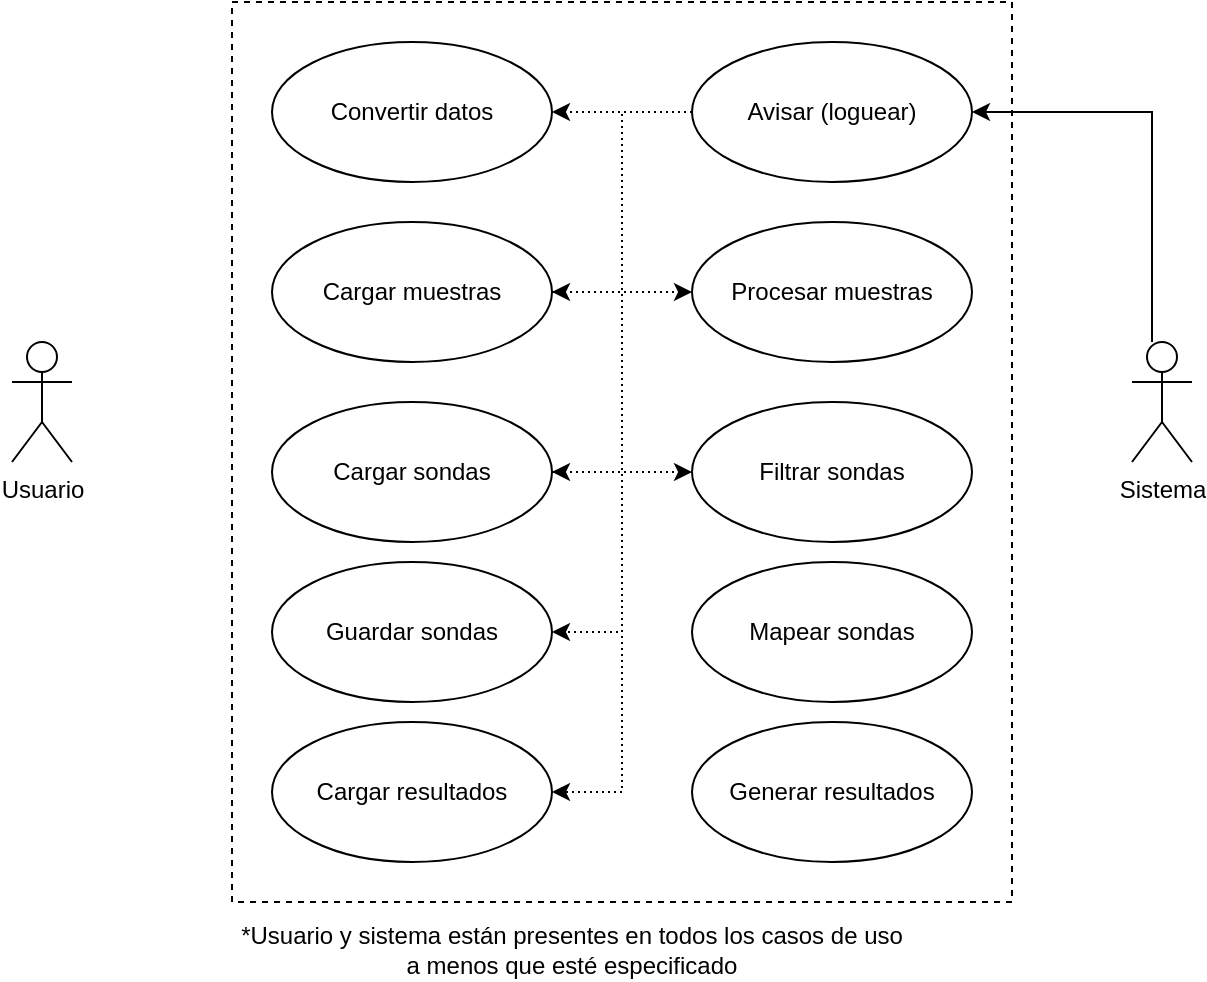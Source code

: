 <mxfile version="21.3.7" type="google">
  <diagram name="Página-1" id="R95nYsYYiMNeMXYoWrTs">
    <mxGraphModel grid="1" page="1" gridSize="10" guides="1" tooltips="1" connect="1" arrows="1" fold="1" pageScale="1" pageWidth="827" pageHeight="1169" math="0" shadow="0">
      <root>
        <mxCell id="0" />
        <mxCell id="1" parent="0" />
        <mxCell id="nFpcpEc9JABC4BX-4DVB-32" style="edgeStyle=orthogonalEdgeStyle;rounded=0;orthogonalLoop=1;jettySize=auto;html=1;dashed=1;dashPattern=1 2;" edge="1" parent="1" source="nFpcpEc9JABC4BX-4DVB-19" target="nFpcpEc9JABC4BX-4DVB-1">
          <mxGeometry relative="1" as="geometry" />
        </mxCell>
        <mxCell id="i8mLh2G2zFsKXM1E0jvs-5" value="" style="text;strokeColor=default;fillColor=none;align=left;verticalAlign=middle;spacingTop=-1;spacingLeft=4;spacingRight=4;rotatable=0;labelPosition=right;points=[];portConstraint=eastwest;strokeWidth=1;dashed=1;" vertex="1" parent="1">
          <mxGeometry x="210" y="50" width="390" height="450" as="geometry" />
        </mxCell>
        <mxCell id="i8mLh2G2zFsKXM1E0jvs-1" value="Usuario" style="shape=umlActor;verticalLabelPosition=bottom;verticalAlign=top;html=1;" vertex="1" parent="1">
          <mxGeometry x="100" y="220" width="30" height="60" as="geometry" />
        </mxCell>
        <mxCell id="i8mLh2G2zFsKXM1E0jvs-2" value="Convertir datos" style="ellipse;whiteSpace=wrap;html=1;" vertex="1" parent="1">
          <mxGeometry x="230" y="70" width="140" height="70" as="geometry" />
        </mxCell>
        <mxCell id="i8mLh2G2zFsKXM1E0jvs-3" value="Procesar muestras" style="ellipse;whiteSpace=wrap;html=1;" vertex="1" parent="1">
          <mxGeometry x="440" y="160" width="140" height="70" as="geometry" />
        </mxCell>
        <mxCell id="i8mLh2G2zFsKXM1E0jvs-4" value="Guardar sondas" style="ellipse;whiteSpace=wrap;html=1;" vertex="1" parent="1">
          <mxGeometry x="230" y="330" width="140" height="70" as="geometry" />
        </mxCell>
        <mxCell id="nFpcpEc9JABC4BX-4DVB-20" style="edgeStyle=orthogonalEdgeStyle;rounded=0;orthogonalLoop=1;jettySize=auto;html=1;" edge="1" parent="1" source="i8mLh2G2zFsKXM1E0jvs-6" target="nFpcpEc9JABC4BX-4DVB-15">
          <mxGeometry relative="1" as="geometry">
            <Array as="points">
              <mxPoint x="670" y="105" />
            </Array>
          </mxGeometry>
        </mxCell>
        <mxCell id="i8mLh2G2zFsKXM1E0jvs-6" value="Sistema" style="shape=umlActor;verticalLabelPosition=bottom;verticalAlign=top;html=1;" vertex="1" parent="1">
          <mxGeometry x="660" y="220" width="30" height="60" as="geometry" />
        </mxCell>
        <mxCell id="nFpcpEc9JABC4BX-4DVB-1" value="Filtrar sondas" style="ellipse;whiteSpace=wrap;html=1;" vertex="1" parent="1">
          <mxGeometry x="440" y="250" width="140" height="70" as="geometry" />
        </mxCell>
        <mxCell id="nFpcpEc9JABC4BX-4DVB-2" value="Cargar resultados" style="ellipse;whiteSpace=wrap;html=1;" vertex="1" parent="1">
          <mxGeometry x="230" y="410" width="140" height="70" as="geometry" />
        </mxCell>
        <mxCell id="nFpcpEc9JABC4BX-4DVB-3" value="Generar resultados" style="ellipse;whiteSpace=wrap;html=1;" vertex="1" parent="1">
          <mxGeometry x="440" y="410" width="140" height="70" as="geometry" />
        </mxCell>
        <mxCell id="nFpcpEc9JABC4BX-4DVB-14" value="*Usuario y sistema están presentes en todos los casos de uso&lt;br&gt;a menos que esté especificado" style="text;html=1;strokeColor=none;fillColor=none;align=center;verticalAlign=middle;whiteSpace=wrap;rounded=0;" vertex="1" parent="1">
          <mxGeometry x="210" y="509" width="340" height="30" as="geometry" />
        </mxCell>
        <mxCell id="nFpcpEc9JABC4BX-4DVB-33" style="edgeStyle=orthogonalEdgeStyle;rounded=0;orthogonalLoop=1;jettySize=auto;html=1;dashed=1;dashPattern=1 2;" edge="1" parent="1" source="nFpcpEc9JABC4BX-4DVB-18" target="i8mLh2G2zFsKXM1E0jvs-3">
          <mxGeometry relative="1" as="geometry" />
        </mxCell>
        <mxCell id="nFpcpEc9JABC4BX-4DVB-21" style="edgeStyle=orthogonalEdgeStyle;rounded=0;orthogonalLoop=1;jettySize=auto;html=1;entryX=1;entryY=0.5;entryDx=0;entryDy=0;dashed=1;dashPattern=1 2;" edge="1" parent="1" source="nFpcpEc9JABC4BX-4DVB-15" target="i8mLh2G2zFsKXM1E0jvs-2">
          <mxGeometry relative="1" as="geometry" />
        </mxCell>
        <mxCell id="nFpcpEc9JABC4BX-4DVB-22" style="edgeStyle=orthogonalEdgeStyle;rounded=0;orthogonalLoop=1;jettySize=auto;html=1;entryX=1;entryY=0.5;entryDx=0;entryDy=0;dashed=1;dashPattern=1 2;" edge="1" parent="1" source="nFpcpEc9JABC4BX-4DVB-15" target="nFpcpEc9JABC4BX-4DVB-18">
          <mxGeometry relative="1" as="geometry" />
        </mxCell>
        <mxCell id="nFpcpEc9JABC4BX-4DVB-25" style="edgeStyle=orthogonalEdgeStyle;rounded=0;orthogonalLoop=1;jettySize=auto;html=1;entryX=1;entryY=0.5;entryDx=0;entryDy=0;dashed=1;dashPattern=1 2;" edge="1" parent="1" source="nFpcpEc9JABC4BX-4DVB-15" target="nFpcpEc9JABC4BX-4DVB-19">
          <mxGeometry relative="1" as="geometry" />
        </mxCell>
        <mxCell id="nFpcpEc9JABC4BX-4DVB-29" style="edgeStyle=orthogonalEdgeStyle;rounded=0;orthogonalLoop=1;jettySize=auto;html=1;entryX=1;entryY=0.5;entryDx=0;entryDy=0;dashed=1;dashPattern=1 2;" edge="1" parent="1" source="nFpcpEc9JABC4BX-4DVB-15" target="nFpcpEc9JABC4BX-4DVB-2">
          <mxGeometry relative="1" as="geometry" />
        </mxCell>
        <mxCell id="nFpcpEc9JABC4BX-4DVB-30" style="edgeStyle=orthogonalEdgeStyle;rounded=0;orthogonalLoop=1;jettySize=auto;html=1;entryX=1;entryY=0.5;entryDx=0;entryDy=0;dashed=1;dashPattern=1 2;" edge="1" parent="1" source="nFpcpEc9JABC4BX-4DVB-15" target="i8mLh2G2zFsKXM1E0jvs-4">
          <mxGeometry relative="1" as="geometry" />
        </mxCell>
        <mxCell id="nFpcpEc9JABC4BX-4DVB-15" value="Avisar (loguear)" style="ellipse;whiteSpace=wrap;html=1;" vertex="1" parent="1">
          <mxGeometry x="440" y="70" width="140" height="70" as="geometry" />
        </mxCell>
        <mxCell id="nFpcpEc9JABC4BX-4DVB-18" value="Cargar muestras" style="ellipse;whiteSpace=wrap;html=1;" vertex="1" parent="1">
          <mxGeometry x="230" y="160" width="140" height="70" as="geometry" />
        </mxCell>
        <mxCell id="nFpcpEc9JABC4BX-4DVB-19" value="Cargar sondas" style="ellipse;whiteSpace=wrap;html=1;" vertex="1" parent="1">
          <mxGeometry x="230" y="250" width="140" height="70" as="geometry" />
        </mxCell>
        <mxCell id="ywlQqnQKzdubcxtYDlx5-1" value="Mapear sondas" style="ellipse;whiteSpace=wrap;html=1;" vertex="1" parent="1">
          <mxGeometry x="440" y="330" width="140" height="70" as="geometry" />
        </mxCell>
      </root>
    </mxGraphModel>
  </diagram>
</mxfile>
